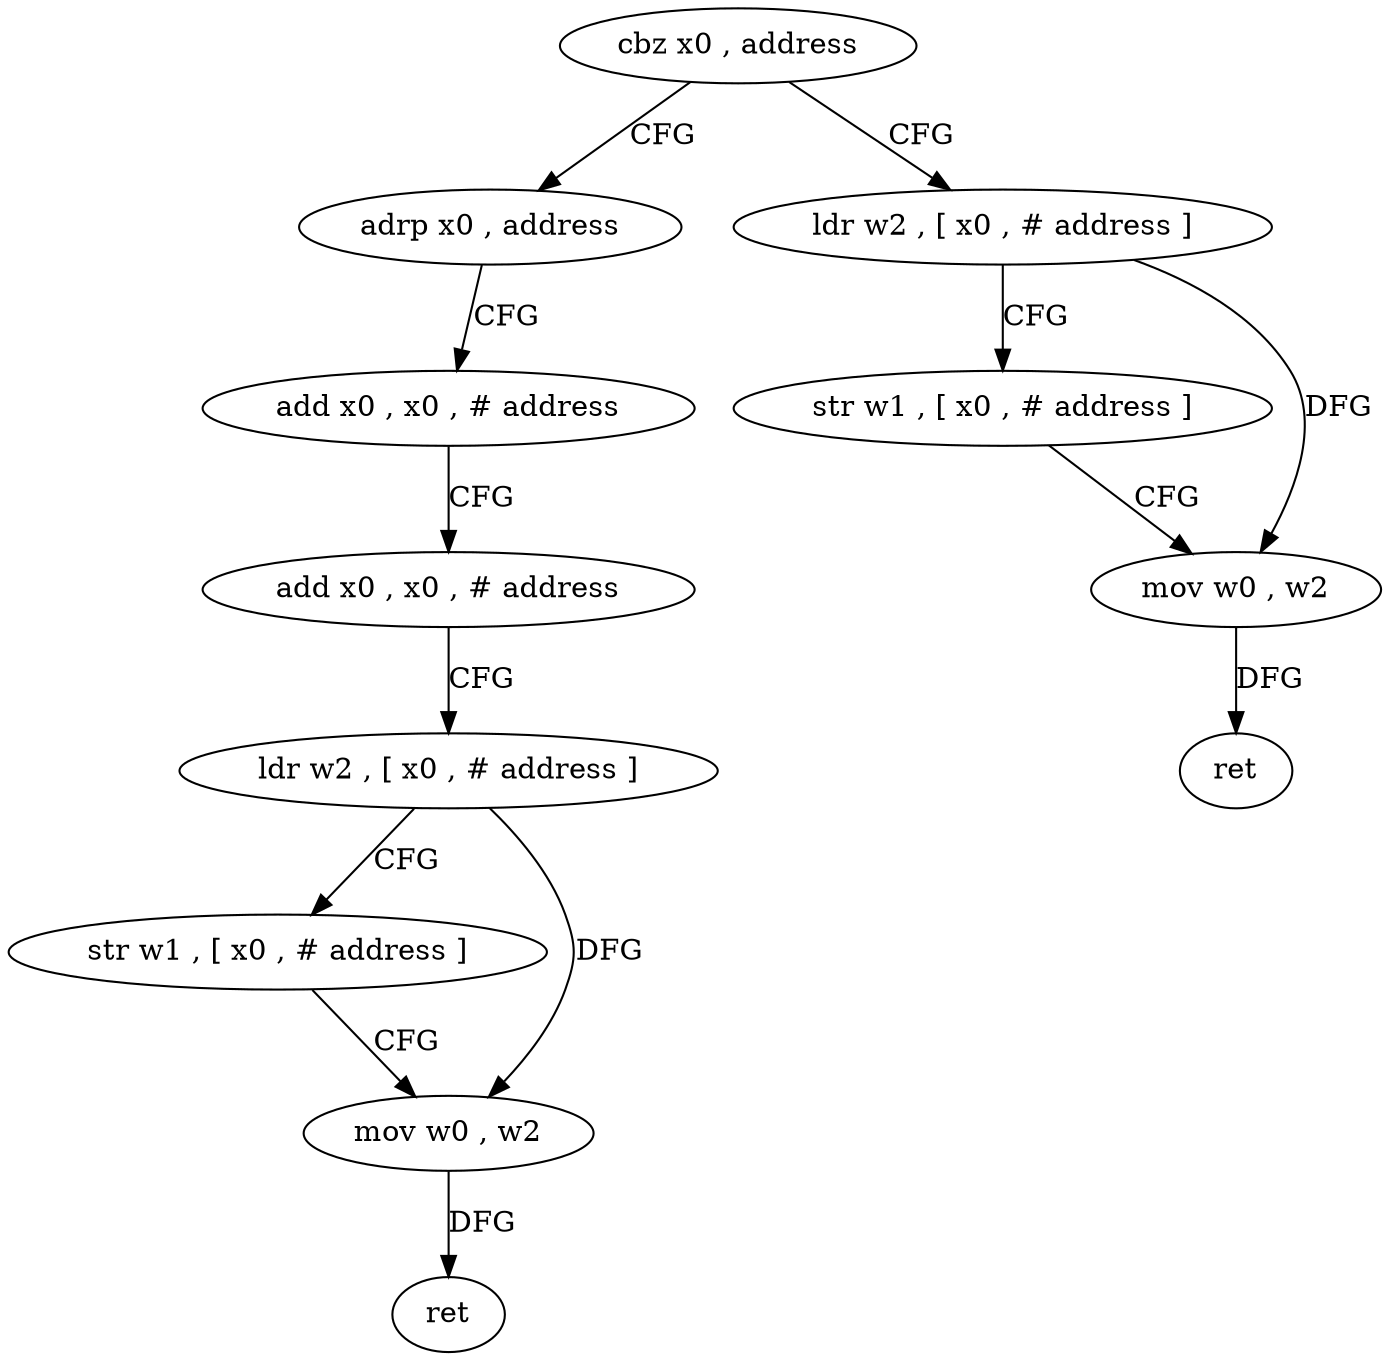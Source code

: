 digraph "func" {
"4316680" [label = "cbz x0 , address" ]
"4316704" [label = "adrp x0 , address" ]
"4316684" [label = "ldr w2 , [ x0 , # address ]" ]
"4316708" [label = "add x0 , x0 , # address" ]
"4316712" [label = "add x0 , x0 , # address" ]
"4316716" [label = "ldr w2 , [ x0 , # address ]" ]
"4316720" [label = "str w1 , [ x0 , # address ]" ]
"4316724" [label = "mov w0 , w2" ]
"4316728" [label = "ret" ]
"4316688" [label = "str w1 , [ x0 , # address ]" ]
"4316692" [label = "mov w0 , w2" ]
"4316696" [label = "ret" ]
"4316680" -> "4316704" [ label = "CFG" ]
"4316680" -> "4316684" [ label = "CFG" ]
"4316704" -> "4316708" [ label = "CFG" ]
"4316684" -> "4316688" [ label = "CFG" ]
"4316684" -> "4316692" [ label = "DFG" ]
"4316708" -> "4316712" [ label = "CFG" ]
"4316712" -> "4316716" [ label = "CFG" ]
"4316716" -> "4316720" [ label = "CFG" ]
"4316716" -> "4316724" [ label = "DFG" ]
"4316720" -> "4316724" [ label = "CFG" ]
"4316724" -> "4316728" [ label = "DFG" ]
"4316688" -> "4316692" [ label = "CFG" ]
"4316692" -> "4316696" [ label = "DFG" ]
}
